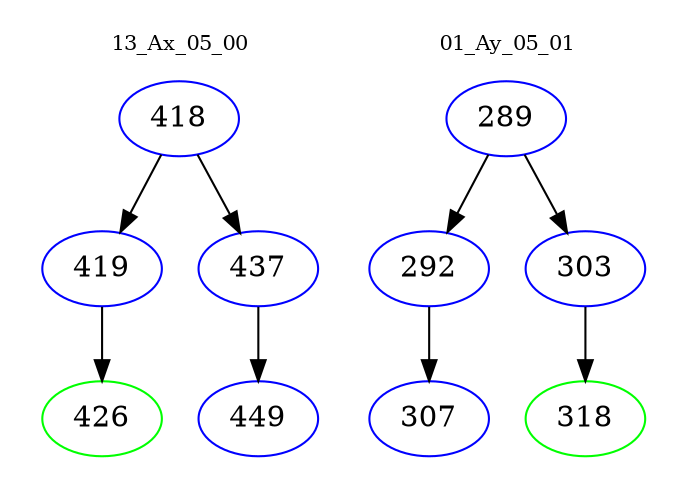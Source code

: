 digraph{
subgraph cluster_0 {
color = white
label = "13_Ax_05_00";
fontsize=10;
T0_418 [label="418", color="blue"]
T0_418 -> T0_419 [color="black"]
T0_419 [label="419", color="blue"]
T0_419 -> T0_426 [color="black"]
T0_426 [label="426", color="green"]
T0_418 -> T0_437 [color="black"]
T0_437 [label="437", color="blue"]
T0_437 -> T0_449 [color="black"]
T0_449 [label="449", color="blue"]
}
subgraph cluster_1 {
color = white
label = "01_Ay_05_01";
fontsize=10;
T1_289 [label="289", color="blue"]
T1_289 -> T1_292 [color="black"]
T1_292 [label="292", color="blue"]
T1_292 -> T1_307 [color="black"]
T1_307 [label="307", color="blue"]
T1_289 -> T1_303 [color="black"]
T1_303 [label="303", color="blue"]
T1_303 -> T1_318 [color="black"]
T1_318 [label="318", color="green"]
}
}

